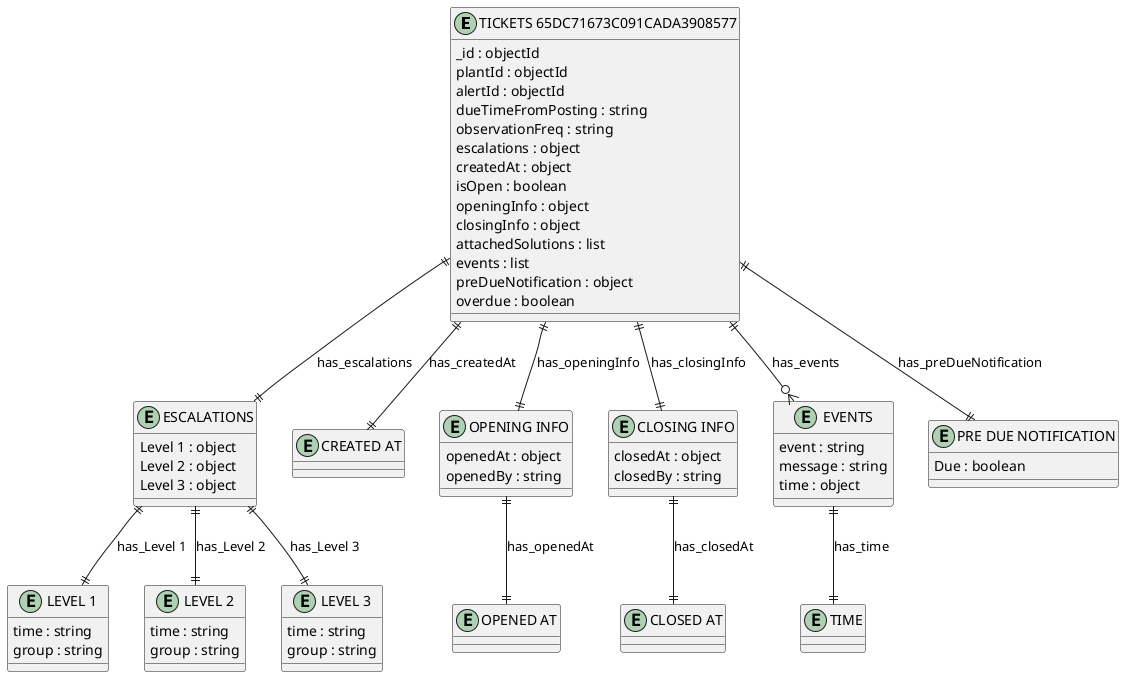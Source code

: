 @startuml TICKETS_65DC71673C091CADA3908577_Diagram

entity "TICKETS 65DC71673C091CADA3908577" as TICKETS_65DC71673C091CADA3908577 {
  _id : objectId
  plantId : objectId
  alertId : objectId
  dueTimeFromPosting : string
  observationFreq : string
  escalations : object
  createdAt : object
  isOpen : boolean
  openingInfo : object
  closingInfo : object
  attachedSolutions : list
  events : list
  preDueNotification : object
  overdue : boolean
}

entity "ESCALATIONS" as ESCALATIONS {
  Level 1 : object
  Level 2 : object
  Level 3 : object
}

entity "LEVEL 1" as LEVEL_1 {
  time : string
  group : string
}

entity "LEVEL 2" as LEVEL_2 {
  time : string
  group : string
}

entity "LEVEL 3" as LEVEL_3 {
  time : string
  group : string
}

entity "CREATED AT" as CREATED_AT {
}

entity "OPENING INFO" as OPENING_INFO {
  openedAt : object
  openedBy : string
}

entity "OPENED AT" as OPENED_AT {
}

entity "CLOSING INFO" as CLOSING_INFO {
  closedAt : object
  closedBy : string
}

entity "CLOSED AT" as CLOSED_AT {
}

entity "EVENTS" as EVENTS {
  event : string
  message : string
  time : object
}

entity "TIME" as TIME {
}

entity "PRE DUE NOTIFICATION" as PRE_DUE_NOTIFICATION {
  Due : boolean
}

' // Relationships
TICKETS_65DC71673C091CADA3908577 ||--|| ESCALATIONS : has_escalations
ESCALATIONS ||--|| LEVEL_1 : has_Level 1
ESCALATIONS ||--|| LEVEL_2 : has_Level 2
ESCALATIONS ||--|| LEVEL_3 : has_Level 3
TICKETS_65DC71673C091CADA3908577 ||--|| CREATED_AT : has_createdAt
TICKETS_65DC71673C091CADA3908577 ||--|| OPENING_INFO : has_openingInfo
OPENING_INFO ||--|| OPENED_AT : has_openedAt
TICKETS_65DC71673C091CADA3908577 ||--|| CLOSING_INFO : has_closingInfo
CLOSING_INFO ||--|| CLOSED_AT : has_closedAt
TICKETS_65DC71673C091CADA3908577 ||--o{ EVENTS : has_events
EVENTS ||--|| TIME : has_time
TICKETS_65DC71673C091CADA3908577 ||--|| PRE_DUE_NOTIFICATION : has_preDueNotification
@enduml